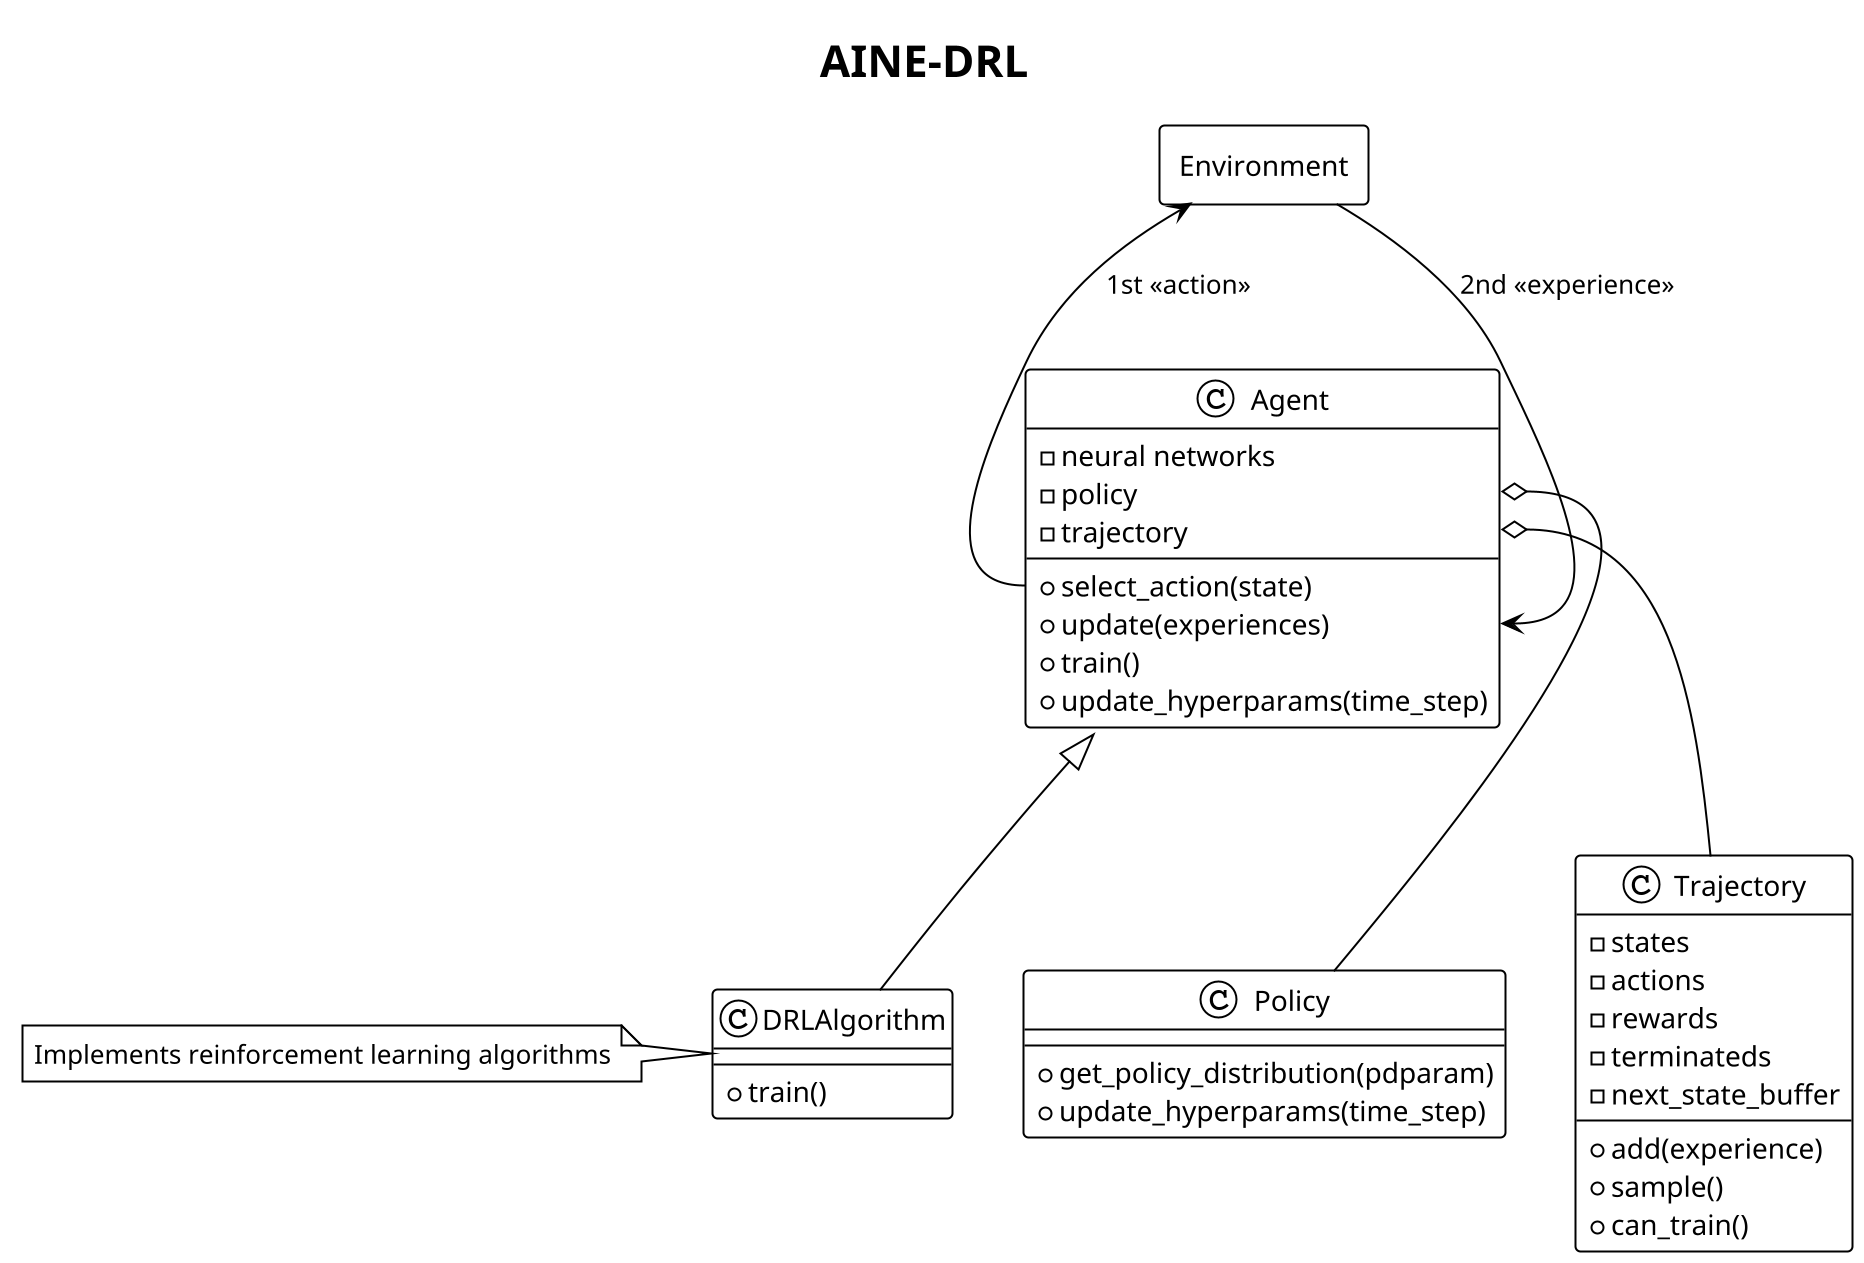 @startuml AINE-DRL

!theme plain
skinparam backgroundColor #FFFFFF
scale 2
title AINE-DRL

Agent Environment [
    Environment
]

class Agent {
    - neural networks
    - policy
    - trajectory
    + select_action(state)
    + update(experiences)
    + train()
    + update_hyperparams(time_step)
}

class Policy {
    + get_policy_distribution(pdparam)
    + update_hyperparams(time_step)
}

class Trajectory {
    - states
    - actions
    - rewards
    - terminateds
    - next_state_buffer
    + add(experience)
    + sample()
    + can_train()
}

class DRLAlgorithm {
    + train()
}

Agent <|-- DRLAlgorithm
note left of DRLAlgorithm : Implements reinforcement learning algorithms

Agent::policy o-- Policy
Agent::trajectory o-- Trajectory

Environment <-- Agent::act : 1st << action >>
Environment --> Agent::update : 2nd << experience >>

@enduml